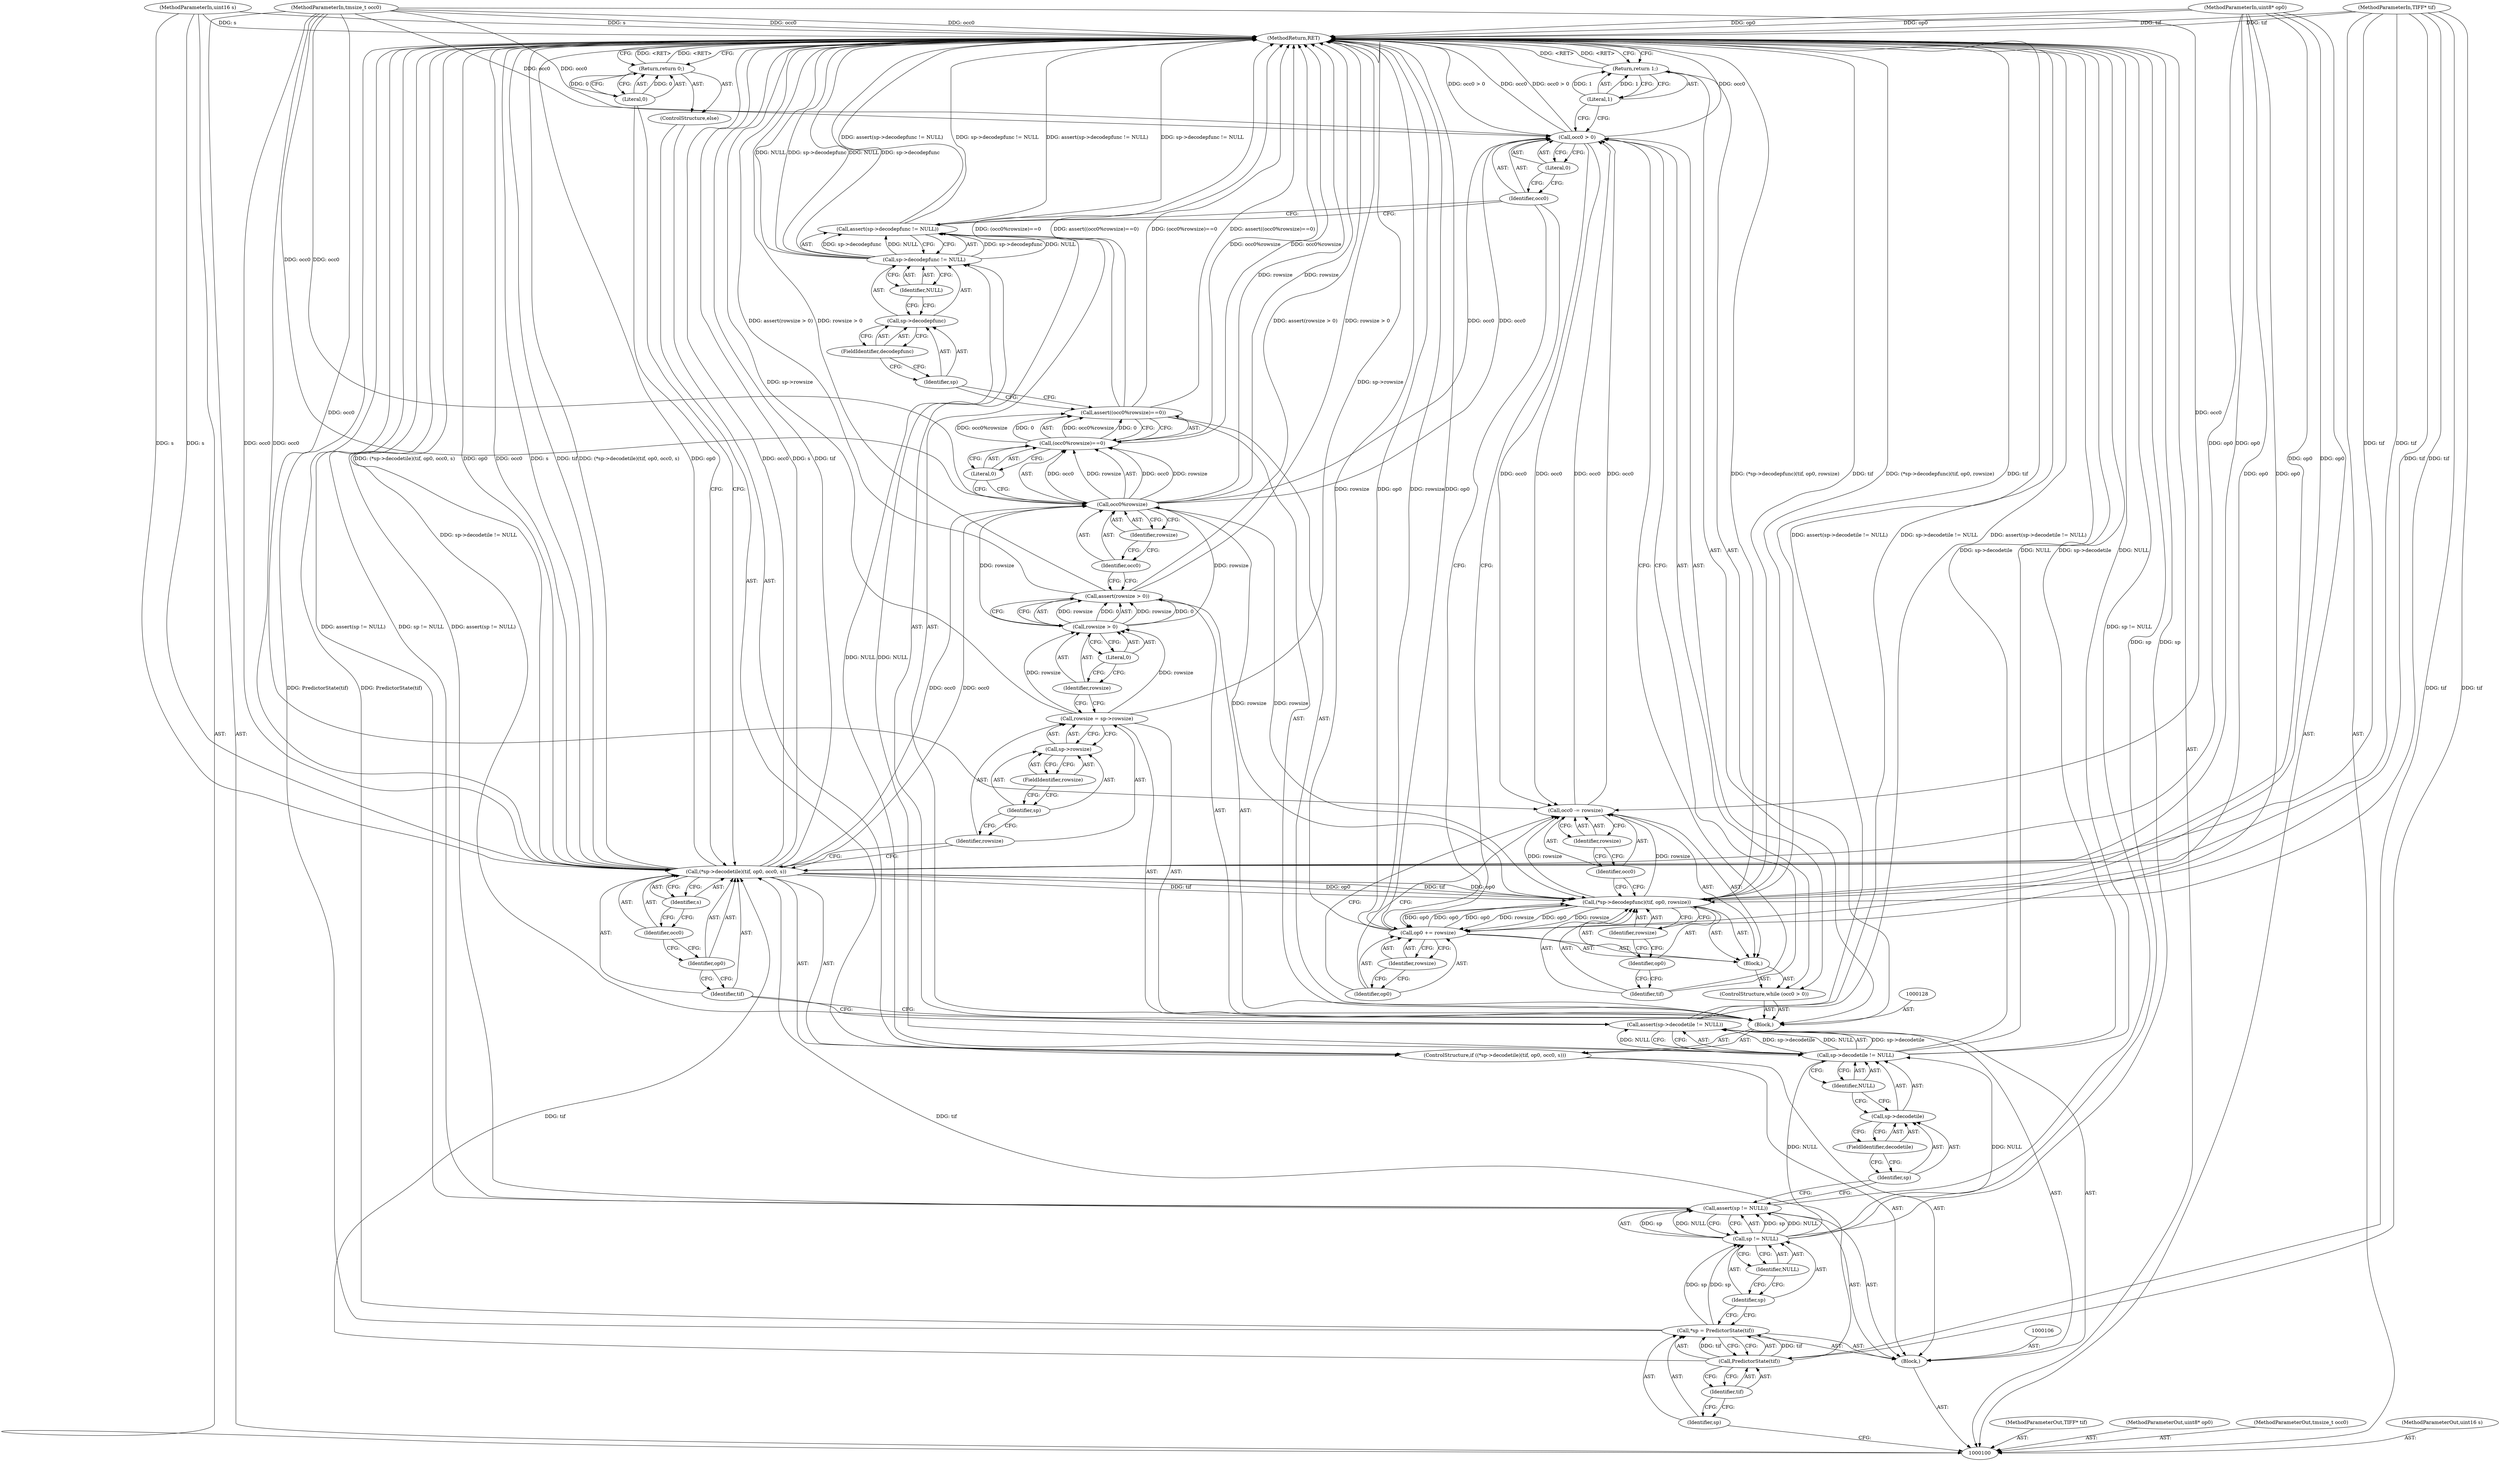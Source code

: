 digraph "1_libtiff_3ca657a8793dd011bf869695d72ad31c779c3cc1_0" {
"1000170" [label="(MethodReturn,RET)"];
"1000101" [label="(MethodParameterIn,TIFF* tif)"];
"1000241" [label="(MethodParameterOut,TIFF* tif)"];
"1000102" [label="(MethodParameterIn,uint8* op0)"];
"1000242" [label="(MethodParameterOut,uint8* op0)"];
"1000103" [label="(MethodParameterIn,tmsize_t occ0)"];
"1000243" [label="(MethodParameterOut,tmsize_t occ0)"];
"1000104" [label="(MethodParameterIn,uint16 s)"];
"1000244" [label="(MethodParameterOut,uint16 s)"];
"1000135" [label="(Call,rowsize > 0)"];
"1000136" [label="(Identifier,rowsize)"];
"1000137" [label="(Literal,0)"];
"1000134" [label="(Call,assert(rowsize > 0))"];
"1000140" [label="(Call,occ0%rowsize)"];
"1000141" [label="(Identifier,occ0)"];
"1000142" [label="(Identifier,rowsize)"];
"1000138" [label="(Call,assert((occ0%rowsize)==0))"];
"1000143" [label="(Literal,0)"];
"1000139" [label="(Call,(occ0%rowsize)==0)"];
"1000145" [label="(Call,sp->decodepfunc != NULL)"];
"1000146" [label="(Call,sp->decodepfunc)"];
"1000147" [label="(Identifier,sp)"];
"1000148" [label="(FieldIdentifier,decodepfunc)"];
"1000149" [label="(Identifier,NULL)"];
"1000144" [label="(Call,assert(sp->decodepfunc != NULL))"];
"1000151" [label="(Call,occ0 > 0)"];
"1000152" [label="(Identifier,occ0)"];
"1000153" [label="(Literal,0)"];
"1000154" [label="(Block,)"];
"1000150" [label="(ControlStructure,while (occ0 > 0))"];
"1000156" [label="(Identifier,tif)"];
"1000157" [label="(Identifier,op0)"];
"1000155" [label="(Call,(*sp->decodepfunc)(tif, op0, rowsize))"];
"1000158" [label="(Identifier,rowsize)"];
"1000161" [label="(Identifier,rowsize)"];
"1000159" [label="(Call,occ0 -= rowsize)"];
"1000160" [label="(Identifier,occ0)"];
"1000164" [label="(Identifier,rowsize)"];
"1000162" [label="(Call,op0 += rowsize)"];
"1000163" [label="(Identifier,op0)"];
"1000165" [label="(Return,return 1;)"];
"1000166" [label="(Literal,1)"];
"1000167" [label="(ControlStructure,else)"];
"1000105" [label="(Block,)"];
"1000169" [label="(Literal,0)"];
"1000168" [label="(Return,return 0;)"];
"1000107" [label="(Call,*sp = PredictorState(tif))"];
"1000108" [label="(Identifier,sp)"];
"1000109" [label="(Call,PredictorState(tif))"];
"1000110" [label="(Identifier,tif)"];
"1000111" [label="(Call,assert(sp != NULL))"];
"1000114" [label="(Identifier,NULL)"];
"1000112" [label="(Call,sp != NULL)"];
"1000113" [label="(Identifier,sp)"];
"1000115" [label="(Call,assert(sp->decodetile != NULL))"];
"1000119" [label="(FieldIdentifier,decodetile)"];
"1000120" [label="(Identifier,NULL)"];
"1000116" [label="(Call,sp->decodetile != NULL)"];
"1000117" [label="(Call,sp->decodetile)"];
"1000118" [label="(Identifier,sp)"];
"1000121" [label="(ControlStructure,if ((*sp->decodetile)(tif, op0, occ0, s)))"];
"1000123" [label="(Identifier,tif)"];
"1000124" [label="(Identifier,op0)"];
"1000125" [label="(Identifier,occ0)"];
"1000126" [label="(Identifier,s)"];
"1000122" [label="(Call,(*sp->decodetile)(tif, op0, occ0, s))"];
"1000129" [label="(Call,rowsize = sp->rowsize)"];
"1000130" [label="(Identifier,rowsize)"];
"1000131" [label="(Call,sp->rowsize)"];
"1000132" [label="(Identifier,sp)"];
"1000133" [label="(FieldIdentifier,rowsize)"];
"1000127" [label="(Block,)"];
"1000170" -> "1000100"  [label="AST: "];
"1000170" -> "1000165"  [label="CFG: "];
"1000170" -> "1000168"  [label="CFG: "];
"1000165" -> "1000170"  [label="DDG: <RET>"];
"1000168" -> "1000170"  [label="DDG: <RET>"];
"1000140" -> "1000170"  [label="DDG: rowsize"];
"1000122" -> "1000170"  [label="DDG: occ0"];
"1000122" -> "1000170"  [label="DDG: s"];
"1000122" -> "1000170"  [label="DDG: tif"];
"1000122" -> "1000170"  [label="DDG: (*sp->decodetile)(tif, op0, occ0, s)"];
"1000122" -> "1000170"  [label="DDG: op0"];
"1000104" -> "1000170"  [label="DDG: s"];
"1000115" -> "1000170"  [label="DDG: assert(sp->decodetile != NULL)"];
"1000115" -> "1000170"  [label="DDG: sp->decodetile != NULL"];
"1000145" -> "1000170"  [label="DDG: NULL"];
"1000145" -> "1000170"  [label="DDG: sp->decodepfunc"];
"1000107" -> "1000170"  [label="DDG: PredictorState(tif)"];
"1000116" -> "1000170"  [label="DDG: sp->decodetile"];
"1000116" -> "1000170"  [label="DDG: NULL"];
"1000162" -> "1000170"  [label="DDG: rowsize"];
"1000162" -> "1000170"  [label="DDG: op0"];
"1000151" -> "1000170"  [label="DDG: occ0 > 0"];
"1000151" -> "1000170"  [label="DDG: occ0"];
"1000138" -> "1000170"  [label="DDG: (occ0%rowsize)==0"];
"1000138" -> "1000170"  [label="DDG: assert((occ0%rowsize)==0)"];
"1000139" -> "1000170"  [label="DDG: occ0%rowsize"];
"1000155" -> "1000170"  [label="DDG: (*sp->decodepfunc)(tif, op0, rowsize)"];
"1000155" -> "1000170"  [label="DDG: tif"];
"1000103" -> "1000170"  [label="DDG: occ0"];
"1000144" -> "1000170"  [label="DDG: assert(sp->decodepfunc != NULL)"];
"1000144" -> "1000170"  [label="DDG: sp->decodepfunc != NULL"];
"1000134" -> "1000170"  [label="DDG: assert(rowsize > 0)"];
"1000134" -> "1000170"  [label="DDG: rowsize > 0"];
"1000102" -> "1000170"  [label="DDG: op0"];
"1000111" -> "1000170"  [label="DDG: sp != NULL"];
"1000111" -> "1000170"  [label="DDG: assert(sp != NULL)"];
"1000112" -> "1000170"  [label="DDG: sp"];
"1000101" -> "1000170"  [label="DDG: tif"];
"1000129" -> "1000170"  [label="DDG: sp->rowsize"];
"1000101" -> "1000100"  [label="AST: "];
"1000101" -> "1000170"  [label="DDG: tif"];
"1000101" -> "1000109"  [label="DDG: tif"];
"1000101" -> "1000122"  [label="DDG: tif"];
"1000101" -> "1000155"  [label="DDG: tif"];
"1000241" -> "1000100"  [label="AST: "];
"1000102" -> "1000100"  [label="AST: "];
"1000102" -> "1000170"  [label="DDG: op0"];
"1000102" -> "1000122"  [label="DDG: op0"];
"1000102" -> "1000155"  [label="DDG: op0"];
"1000102" -> "1000162"  [label="DDG: op0"];
"1000242" -> "1000100"  [label="AST: "];
"1000103" -> "1000100"  [label="AST: "];
"1000103" -> "1000170"  [label="DDG: occ0"];
"1000103" -> "1000122"  [label="DDG: occ0"];
"1000103" -> "1000140"  [label="DDG: occ0"];
"1000103" -> "1000151"  [label="DDG: occ0"];
"1000103" -> "1000159"  [label="DDG: occ0"];
"1000243" -> "1000100"  [label="AST: "];
"1000104" -> "1000100"  [label="AST: "];
"1000104" -> "1000170"  [label="DDG: s"];
"1000104" -> "1000122"  [label="DDG: s"];
"1000244" -> "1000100"  [label="AST: "];
"1000135" -> "1000134"  [label="AST: "];
"1000135" -> "1000137"  [label="CFG: "];
"1000136" -> "1000135"  [label="AST: "];
"1000137" -> "1000135"  [label="AST: "];
"1000134" -> "1000135"  [label="CFG: "];
"1000135" -> "1000134"  [label="DDG: rowsize"];
"1000135" -> "1000134"  [label="DDG: 0"];
"1000129" -> "1000135"  [label="DDG: rowsize"];
"1000135" -> "1000140"  [label="DDG: rowsize"];
"1000136" -> "1000135"  [label="AST: "];
"1000136" -> "1000129"  [label="CFG: "];
"1000137" -> "1000136"  [label="CFG: "];
"1000137" -> "1000135"  [label="AST: "];
"1000137" -> "1000136"  [label="CFG: "];
"1000135" -> "1000137"  [label="CFG: "];
"1000134" -> "1000127"  [label="AST: "];
"1000134" -> "1000135"  [label="CFG: "];
"1000135" -> "1000134"  [label="AST: "];
"1000141" -> "1000134"  [label="CFG: "];
"1000134" -> "1000170"  [label="DDG: assert(rowsize > 0)"];
"1000134" -> "1000170"  [label="DDG: rowsize > 0"];
"1000135" -> "1000134"  [label="DDG: rowsize"];
"1000135" -> "1000134"  [label="DDG: 0"];
"1000140" -> "1000139"  [label="AST: "];
"1000140" -> "1000142"  [label="CFG: "];
"1000141" -> "1000140"  [label="AST: "];
"1000142" -> "1000140"  [label="AST: "];
"1000143" -> "1000140"  [label="CFG: "];
"1000140" -> "1000170"  [label="DDG: rowsize"];
"1000140" -> "1000139"  [label="DDG: occ0"];
"1000140" -> "1000139"  [label="DDG: rowsize"];
"1000122" -> "1000140"  [label="DDG: occ0"];
"1000103" -> "1000140"  [label="DDG: occ0"];
"1000135" -> "1000140"  [label="DDG: rowsize"];
"1000140" -> "1000151"  [label="DDG: occ0"];
"1000140" -> "1000155"  [label="DDG: rowsize"];
"1000141" -> "1000140"  [label="AST: "];
"1000141" -> "1000134"  [label="CFG: "];
"1000142" -> "1000141"  [label="CFG: "];
"1000142" -> "1000140"  [label="AST: "];
"1000142" -> "1000141"  [label="CFG: "];
"1000140" -> "1000142"  [label="CFG: "];
"1000138" -> "1000127"  [label="AST: "];
"1000138" -> "1000139"  [label="CFG: "];
"1000139" -> "1000138"  [label="AST: "];
"1000147" -> "1000138"  [label="CFG: "];
"1000138" -> "1000170"  [label="DDG: (occ0%rowsize)==0"];
"1000138" -> "1000170"  [label="DDG: assert((occ0%rowsize)==0)"];
"1000139" -> "1000138"  [label="DDG: occ0%rowsize"];
"1000139" -> "1000138"  [label="DDG: 0"];
"1000143" -> "1000139"  [label="AST: "];
"1000143" -> "1000140"  [label="CFG: "];
"1000139" -> "1000143"  [label="CFG: "];
"1000139" -> "1000138"  [label="AST: "];
"1000139" -> "1000143"  [label="CFG: "];
"1000140" -> "1000139"  [label="AST: "];
"1000143" -> "1000139"  [label="AST: "];
"1000138" -> "1000139"  [label="CFG: "];
"1000139" -> "1000170"  [label="DDG: occ0%rowsize"];
"1000139" -> "1000138"  [label="DDG: occ0%rowsize"];
"1000139" -> "1000138"  [label="DDG: 0"];
"1000140" -> "1000139"  [label="DDG: occ0"];
"1000140" -> "1000139"  [label="DDG: rowsize"];
"1000145" -> "1000144"  [label="AST: "];
"1000145" -> "1000149"  [label="CFG: "];
"1000146" -> "1000145"  [label="AST: "];
"1000149" -> "1000145"  [label="AST: "];
"1000144" -> "1000145"  [label="CFG: "];
"1000145" -> "1000170"  [label="DDG: NULL"];
"1000145" -> "1000170"  [label="DDG: sp->decodepfunc"];
"1000145" -> "1000144"  [label="DDG: sp->decodepfunc"];
"1000145" -> "1000144"  [label="DDG: NULL"];
"1000116" -> "1000145"  [label="DDG: NULL"];
"1000146" -> "1000145"  [label="AST: "];
"1000146" -> "1000148"  [label="CFG: "];
"1000147" -> "1000146"  [label="AST: "];
"1000148" -> "1000146"  [label="AST: "];
"1000149" -> "1000146"  [label="CFG: "];
"1000147" -> "1000146"  [label="AST: "];
"1000147" -> "1000138"  [label="CFG: "];
"1000148" -> "1000147"  [label="CFG: "];
"1000148" -> "1000146"  [label="AST: "];
"1000148" -> "1000147"  [label="CFG: "];
"1000146" -> "1000148"  [label="CFG: "];
"1000149" -> "1000145"  [label="AST: "];
"1000149" -> "1000146"  [label="CFG: "];
"1000145" -> "1000149"  [label="CFG: "];
"1000144" -> "1000127"  [label="AST: "];
"1000144" -> "1000145"  [label="CFG: "];
"1000145" -> "1000144"  [label="AST: "];
"1000152" -> "1000144"  [label="CFG: "];
"1000144" -> "1000170"  [label="DDG: assert(sp->decodepfunc != NULL)"];
"1000144" -> "1000170"  [label="DDG: sp->decodepfunc != NULL"];
"1000145" -> "1000144"  [label="DDG: sp->decodepfunc"];
"1000145" -> "1000144"  [label="DDG: NULL"];
"1000151" -> "1000150"  [label="AST: "];
"1000151" -> "1000153"  [label="CFG: "];
"1000152" -> "1000151"  [label="AST: "];
"1000153" -> "1000151"  [label="AST: "];
"1000156" -> "1000151"  [label="CFG: "];
"1000166" -> "1000151"  [label="CFG: "];
"1000151" -> "1000170"  [label="DDG: occ0 > 0"];
"1000151" -> "1000170"  [label="DDG: occ0"];
"1000159" -> "1000151"  [label="DDG: occ0"];
"1000140" -> "1000151"  [label="DDG: occ0"];
"1000103" -> "1000151"  [label="DDG: occ0"];
"1000151" -> "1000159"  [label="DDG: occ0"];
"1000152" -> "1000151"  [label="AST: "];
"1000152" -> "1000162"  [label="CFG: "];
"1000152" -> "1000144"  [label="CFG: "];
"1000153" -> "1000152"  [label="CFG: "];
"1000153" -> "1000151"  [label="AST: "];
"1000153" -> "1000152"  [label="CFG: "];
"1000151" -> "1000153"  [label="CFG: "];
"1000154" -> "1000150"  [label="AST: "];
"1000155" -> "1000154"  [label="AST: "];
"1000159" -> "1000154"  [label="AST: "];
"1000162" -> "1000154"  [label="AST: "];
"1000150" -> "1000127"  [label="AST: "];
"1000151" -> "1000150"  [label="AST: "];
"1000154" -> "1000150"  [label="AST: "];
"1000156" -> "1000155"  [label="AST: "];
"1000156" -> "1000151"  [label="CFG: "];
"1000157" -> "1000156"  [label="CFG: "];
"1000157" -> "1000155"  [label="AST: "];
"1000157" -> "1000156"  [label="CFG: "];
"1000158" -> "1000157"  [label="CFG: "];
"1000155" -> "1000154"  [label="AST: "];
"1000155" -> "1000158"  [label="CFG: "];
"1000156" -> "1000155"  [label="AST: "];
"1000157" -> "1000155"  [label="AST: "];
"1000158" -> "1000155"  [label="AST: "];
"1000160" -> "1000155"  [label="CFG: "];
"1000155" -> "1000170"  [label="DDG: (*sp->decodepfunc)(tif, op0, rowsize)"];
"1000155" -> "1000170"  [label="DDG: tif"];
"1000122" -> "1000155"  [label="DDG: tif"];
"1000122" -> "1000155"  [label="DDG: op0"];
"1000101" -> "1000155"  [label="DDG: tif"];
"1000162" -> "1000155"  [label="DDG: op0"];
"1000102" -> "1000155"  [label="DDG: op0"];
"1000140" -> "1000155"  [label="DDG: rowsize"];
"1000155" -> "1000159"  [label="DDG: rowsize"];
"1000155" -> "1000162"  [label="DDG: rowsize"];
"1000155" -> "1000162"  [label="DDG: op0"];
"1000158" -> "1000155"  [label="AST: "];
"1000158" -> "1000157"  [label="CFG: "];
"1000155" -> "1000158"  [label="CFG: "];
"1000161" -> "1000159"  [label="AST: "];
"1000161" -> "1000160"  [label="CFG: "];
"1000159" -> "1000161"  [label="CFG: "];
"1000159" -> "1000154"  [label="AST: "];
"1000159" -> "1000161"  [label="CFG: "];
"1000160" -> "1000159"  [label="AST: "];
"1000161" -> "1000159"  [label="AST: "];
"1000163" -> "1000159"  [label="CFG: "];
"1000159" -> "1000151"  [label="DDG: occ0"];
"1000155" -> "1000159"  [label="DDG: rowsize"];
"1000151" -> "1000159"  [label="DDG: occ0"];
"1000103" -> "1000159"  [label="DDG: occ0"];
"1000160" -> "1000159"  [label="AST: "];
"1000160" -> "1000155"  [label="CFG: "];
"1000161" -> "1000160"  [label="CFG: "];
"1000164" -> "1000162"  [label="AST: "];
"1000164" -> "1000163"  [label="CFG: "];
"1000162" -> "1000164"  [label="CFG: "];
"1000162" -> "1000154"  [label="AST: "];
"1000162" -> "1000164"  [label="CFG: "];
"1000163" -> "1000162"  [label="AST: "];
"1000164" -> "1000162"  [label="AST: "];
"1000152" -> "1000162"  [label="CFG: "];
"1000162" -> "1000170"  [label="DDG: rowsize"];
"1000162" -> "1000170"  [label="DDG: op0"];
"1000162" -> "1000155"  [label="DDG: op0"];
"1000155" -> "1000162"  [label="DDG: rowsize"];
"1000155" -> "1000162"  [label="DDG: op0"];
"1000102" -> "1000162"  [label="DDG: op0"];
"1000163" -> "1000162"  [label="AST: "];
"1000163" -> "1000159"  [label="CFG: "];
"1000164" -> "1000163"  [label="CFG: "];
"1000165" -> "1000127"  [label="AST: "];
"1000165" -> "1000166"  [label="CFG: "];
"1000166" -> "1000165"  [label="AST: "];
"1000170" -> "1000165"  [label="CFG: "];
"1000165" -> "1000170"  [label="DDG: <RET>"];
"1000166" -> "1000165"  [label="DDG: 1"];
"1000166" -> "1000165"  [label="AST: "];
"1000166" -> "1000151"  [label="CFG: "];
"1000165" -> "1000166"  [label="CFG: "];
"1000166" -> "1000165"  [label="DDG: 1"];
"1000167" -> "1000121"  [label="AST: "];
"1000168" -> "1000167"  [label="AST: "];
"1000105" -> "1000100"  [label="AST: "];
"1000106" -> "1000105"  [label="AST: "];
"1000107" -> "1000105"  [label="AST: "];
"1000111" -> "1000105"  [label="AST: "];
"1000115" -> "1000105"  [label="AST: "];
"1000121" -> "1000105"  [label="AST: "];
"1000169" -> "1000168"  [label="AST: "];
"1000169" -> "1000122"  [label="CFG: "];
"1000168" -> "1000169"  [label="CFG: "];
"1000169" -> "1000168"  [label="DDG: 0"];
"1000168" -> "1000167"  [label="AST: "];
"1000168" -> "1000169"  [label="CFG: "];
"1000169" -> "1000168"  [label="AST: "];
"1000170" -> "1000168"  [label="CFG: "];
"1000168" -> "1000170"  [label="DDG: <RET>"];
"1000169" -> "1000168"  [label="DDG: 0"];
"1000107" -> "1000105"  [label="AST: "];
"1000107" -> "1000109"  [label="CFG: "];
"1000108" -> "1000107"  [label="AST: "];
"1000109" -> "1000107"  [label="AST: "];
"1000113" -> "1000107"  [label="CFG: "];
"1000107" -> "1000170"  [label="DDG: PredictorState(tif)"];
"1000109" -> "1000107"  [label="DDG: tif"];
"1000107" -> "1000112"  [label="DDG: sp"];
"1000108" -> "1000107"  [label="AST: "];
"1000108" -> "1000100"  [label="CFG: "];
"1000110" -> "1000108"  [label="CFG: "];
"1000109" -> "1000107"  [label="AST: "];
"1000109" -> "1000110"  [label="CFG: "];
"1000110" -> "1000109"  [label="AST: "];
"1000107" -> "1000109"  [label="CFG: "];
"1000109" -> "1000107"  [label="DDG: tif"];
"1000101" -> "1000109"  [label="DDG: tif"];
"1000109" -> "1000122"  [label="DDG: tif"];
"1000110" -> "1000109"  [label="AST: "];
"1000110" -> "1000108"  [label="CFG: "];
"1000109" -> "1000110"  [label="CFG: "];
"1000111" -> "1000105"  [label="AST: "];
"1000111" -> "1000112"  [label="CFG: "];
"1000112" -> "1000111"  [label="AST: "];
"1000118" -> "1000111"  [label="CFG: "];
"1000111" -> "1000170"  [label="DDG: sp != NULL"];
"1000111" -> "1000170"  [label="DDG: assert(sp != NULL)"];
"1000112" -> "1000111"  [label="DDG: sp"];
"1000112" -> "1000111"  [label="DDG: NULL"];
"1000114" -> "1000112"  [label="AST: "];
"1000114" -> "1000113"  [label="CFG: "];
"1000112" -> "1000114"  [label="CFG: "];
"1000112" -> "1000111"  [label="AST: "];
"1000112" -> "1000114"  [label="CFG: "];
"1000113" -> "1000112"  [label="AST: "];
"1000114" -> "1000112"  [label="AST: "];
"1000111" -> "1000112"  [label="CFG: "];
"1000112" -> "1000170"  [label="DDG: sp"];
"1000112" -> "1000111"  [label="DDG: sp"];
"1000112" -> "1000111"  [label="DDG: NULL"];
"1000107" -> "1000112"  [label="DDG: sp"];
"1000112" -> "1000116"  [label="DDG: NULL"];
"1000113" -> "1000112"  [label="AST: "];
"1000113" -> "1000107"  [label="CFG: "];
"1000114" -> "1000113"  [label="CFG: "];
"1000115" -> "1000105"  [label="AST: "];
"1000115" -> "1000116"  [label="CFG: "];
"1000116" -> "1000115"  [label="AST: "];
"1000123" -> "1000115"  [label="CFG: "];
"1000115" -> "1000170"  [label="DDG: assert(sp->decodetile != NULL)"];
"1000115" -> "1000170"  [label="DDG: sp->decodetile != NULL"];
"1000116" -> "1000115"  [label="DDG: sp->decodetile"];
"1000116" -> "1000115"  [label="DDG: NULL"];
"1000119" -> "1000117"  [label="AST: "];
"1000119" -> "1000118"  [label="CFG: "];
"1000117" -> "1000119"  [label="CFG: "];
"1000120" -> "1000116"  [label="AST: "];
"1000120" -> "1000117"  [label="CFG: "];
"1000116" -> "1000120"  [label="CFG: "];
"1000116" -> "1000115"  [label="AST: "];
"1000116" -> "1000120"  [label="CFG: "];
"1000117" -> "1000116"  [label="AST: "];
"1000120" -> "1000116"  [label="AST: "];
"1000115" -> "1000116"  [label="CFG: "];
"1000116" -> "1000170"  [label="DDG: sp->decodetile"];
"1000116" -> "1000170"  [label="DDG: NULL"];
"1000116" -> "1000115"  [label="DDG: sp->decodetile"];
"1000116" -> "1000115"  [label="DDG: NULL"];
"1000112" -> "1000116"  [label="DDG: NULL"];
"1000116" -> "1000145"  [label="DDG: NULL"];
"1000117" -> "1000116"  [label="AST: "];
"1000117" -> "1000119"  [label="CFG: "];
"1000118" -> "1000117"  [label="AST: "];
"1000119" -> "1000117"  [label="AST: "];
"1000120" -> "1000117"  [label="CFG: "];
"1000118" -> "1000117"  [label="AST: "];
"1000118" -> "1000111"  [label="CFG: "];
"1000119" -> "1000118"  [label="CFG: "];
"1000121" -> "1000105"  [label="AST: "];
"1000122" -> "1000121"  [label="AST: "];
"1000127" -> "1000121"  [label="AST: "];
"1000167" -> "1000121"  [label="AST: "];
"1000123" -> "1000122"  [label="AST: "];
"1000123" -> "1000115"  [label="CFG: "];
"1000124" -> "1000123"  [label="CFG: "];
"1000124" -> "1000122"  [label="AST: "];
"1000124" -> "1000123"  [label="CFG: "];
"1000125" -> "1000124"  [label="CFG: "];
"1000125" -> "1000122"  [label="AST: "];
"1000125" -> "1000124"  [label="CFG: "];
"1000126" -> "1000125"  [label="CFG: "];
"1000126" -> "1000122"  [label="AST: "];
"1000126" -> "1000125"  [label="CFG: "];
"1000122" -> "1000126"  [label="CFG: "];
"1000122" -> "1000121"  [label="AST: "];
"1000122" -> "1000126"  [label="CFG: "];
"1000123" -> "1000122"  [label="AST: "];
"1000124" -> "1000122"  [label="AST: "];
"1000125" -> "1000122"  [label="AST: "];
"1000126" -> "1000122"  [label="AST: "];
"1000130" -> "1000122"  [label="CFG: "];
"1000169" -> "1000122"  [label="CFG: "];
"1000122" -> "1000170"  [label="DDG: occ0"];
"1000122" -> "1000170"  [label="DDG: s"];
"1000122" -> "1000170"  [label="DDG: tif"];
"1000122" -> "1000170"  [label="DDG: (*sp->decodetile)(tif, op0, occ0, s)"];
"1000122" -> "1000170"  [label="DDG: op0"];
"1000109" -> "1000122"  [label="DDG: tif"];
"1000101" -> "1000122"  [label="DDG: tif"];
"1000102" -> "1000122"  [label="DDG: op0"];
"1000103" -> "1000122"  [label="DDG: occ0"];
"1000104" -> "1000122"  [label="DDG: s"];
"1000122" -> "1000140"  [label="DDG: occ0"];
"1000122" -> "1000155"  [label="DDG: tif"];
"1000122" -> "1000155"  [label="DDG: op0"];
"1000129" -> "1000127"  [label="AST: "];
"1000129" -> "1000131"  [label="CFG: "];
"1000130" -> "1000129"  [label="AST: "];
"1000131" -> "1000129"  [label="AST: "];
"1000136" -> "1000129"  [label="CFG: "];
"1000129" -> "1000170"  [label="DDG: sp->rowsize"];
"1000129" -> "1000135"  [label="DDG: rowsize"];
"1000130" -> "1000129"  [label="AST: "];
"1000130" -> "1000122"  [label="CFG: "];
"1000132" -> "1000130"  [label="CFG: "];
"1000131" -> "1000129"  [label="AST: "];
"1000131" -> "1000133"  [label="CFG: "];
"1000132" -> "1000131"  [label="AST: "];
"1000133" -> "1000131"  [label="AST: "];
"1000129" -> "1000131"  [label="CFG: "];
"1000132" -> "1000131"  [label="AST: "];
"1000132" -> "1000130"  [label="CFG: "];
"1000133" -> "1000132"  [label="CFG: "];
"1000133" -> "1000131"  [label="AST: "];
"1000133" -> "1000132"  [label="CFG: "];
"1000131" -> "1000133"  [label="CFG: "];
"1000127" -> "1000121"  [label="AST: "];
"1000128" -> "1000127"  [label="AST: "];
"1000129" -> "1000127"  [label="AST: "];
"1000134" -> "1000127"  [label="AST: "];
"1000138" -> "1000127"  [label="AST: "];
"1000144" -> "1000127"  [label="AST: "];
"1000150" -> "1000127"  [label="AST: "];
"1000165" -> "1000127"  [label="AST: "];
}

